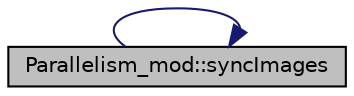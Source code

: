 digraph "Parallelism_mod::syncImages"
{
 // LATEX_PDF_SIZE
  edge [fontname="Helvetica",fontsize="10",labelfontname="Helvetica",labelfontsize="10"];
  node [fontname="Helvetica",fontsize="10",shape=record];
  rankdir="LR";
  Node1 [label="Parallelism_mod::syncImages",height=0.2,width=0.4,color="black", fillcolor="grey75", style="filled", fontcolor="black",tooltip="Synchronize all existing parallel images and return nothing. This is a static member of the Image_typ..."];
  Node1 -> Node1 [color="midnightblue",fontsize="10",style="solid",fontname="Helvetica"];
}
